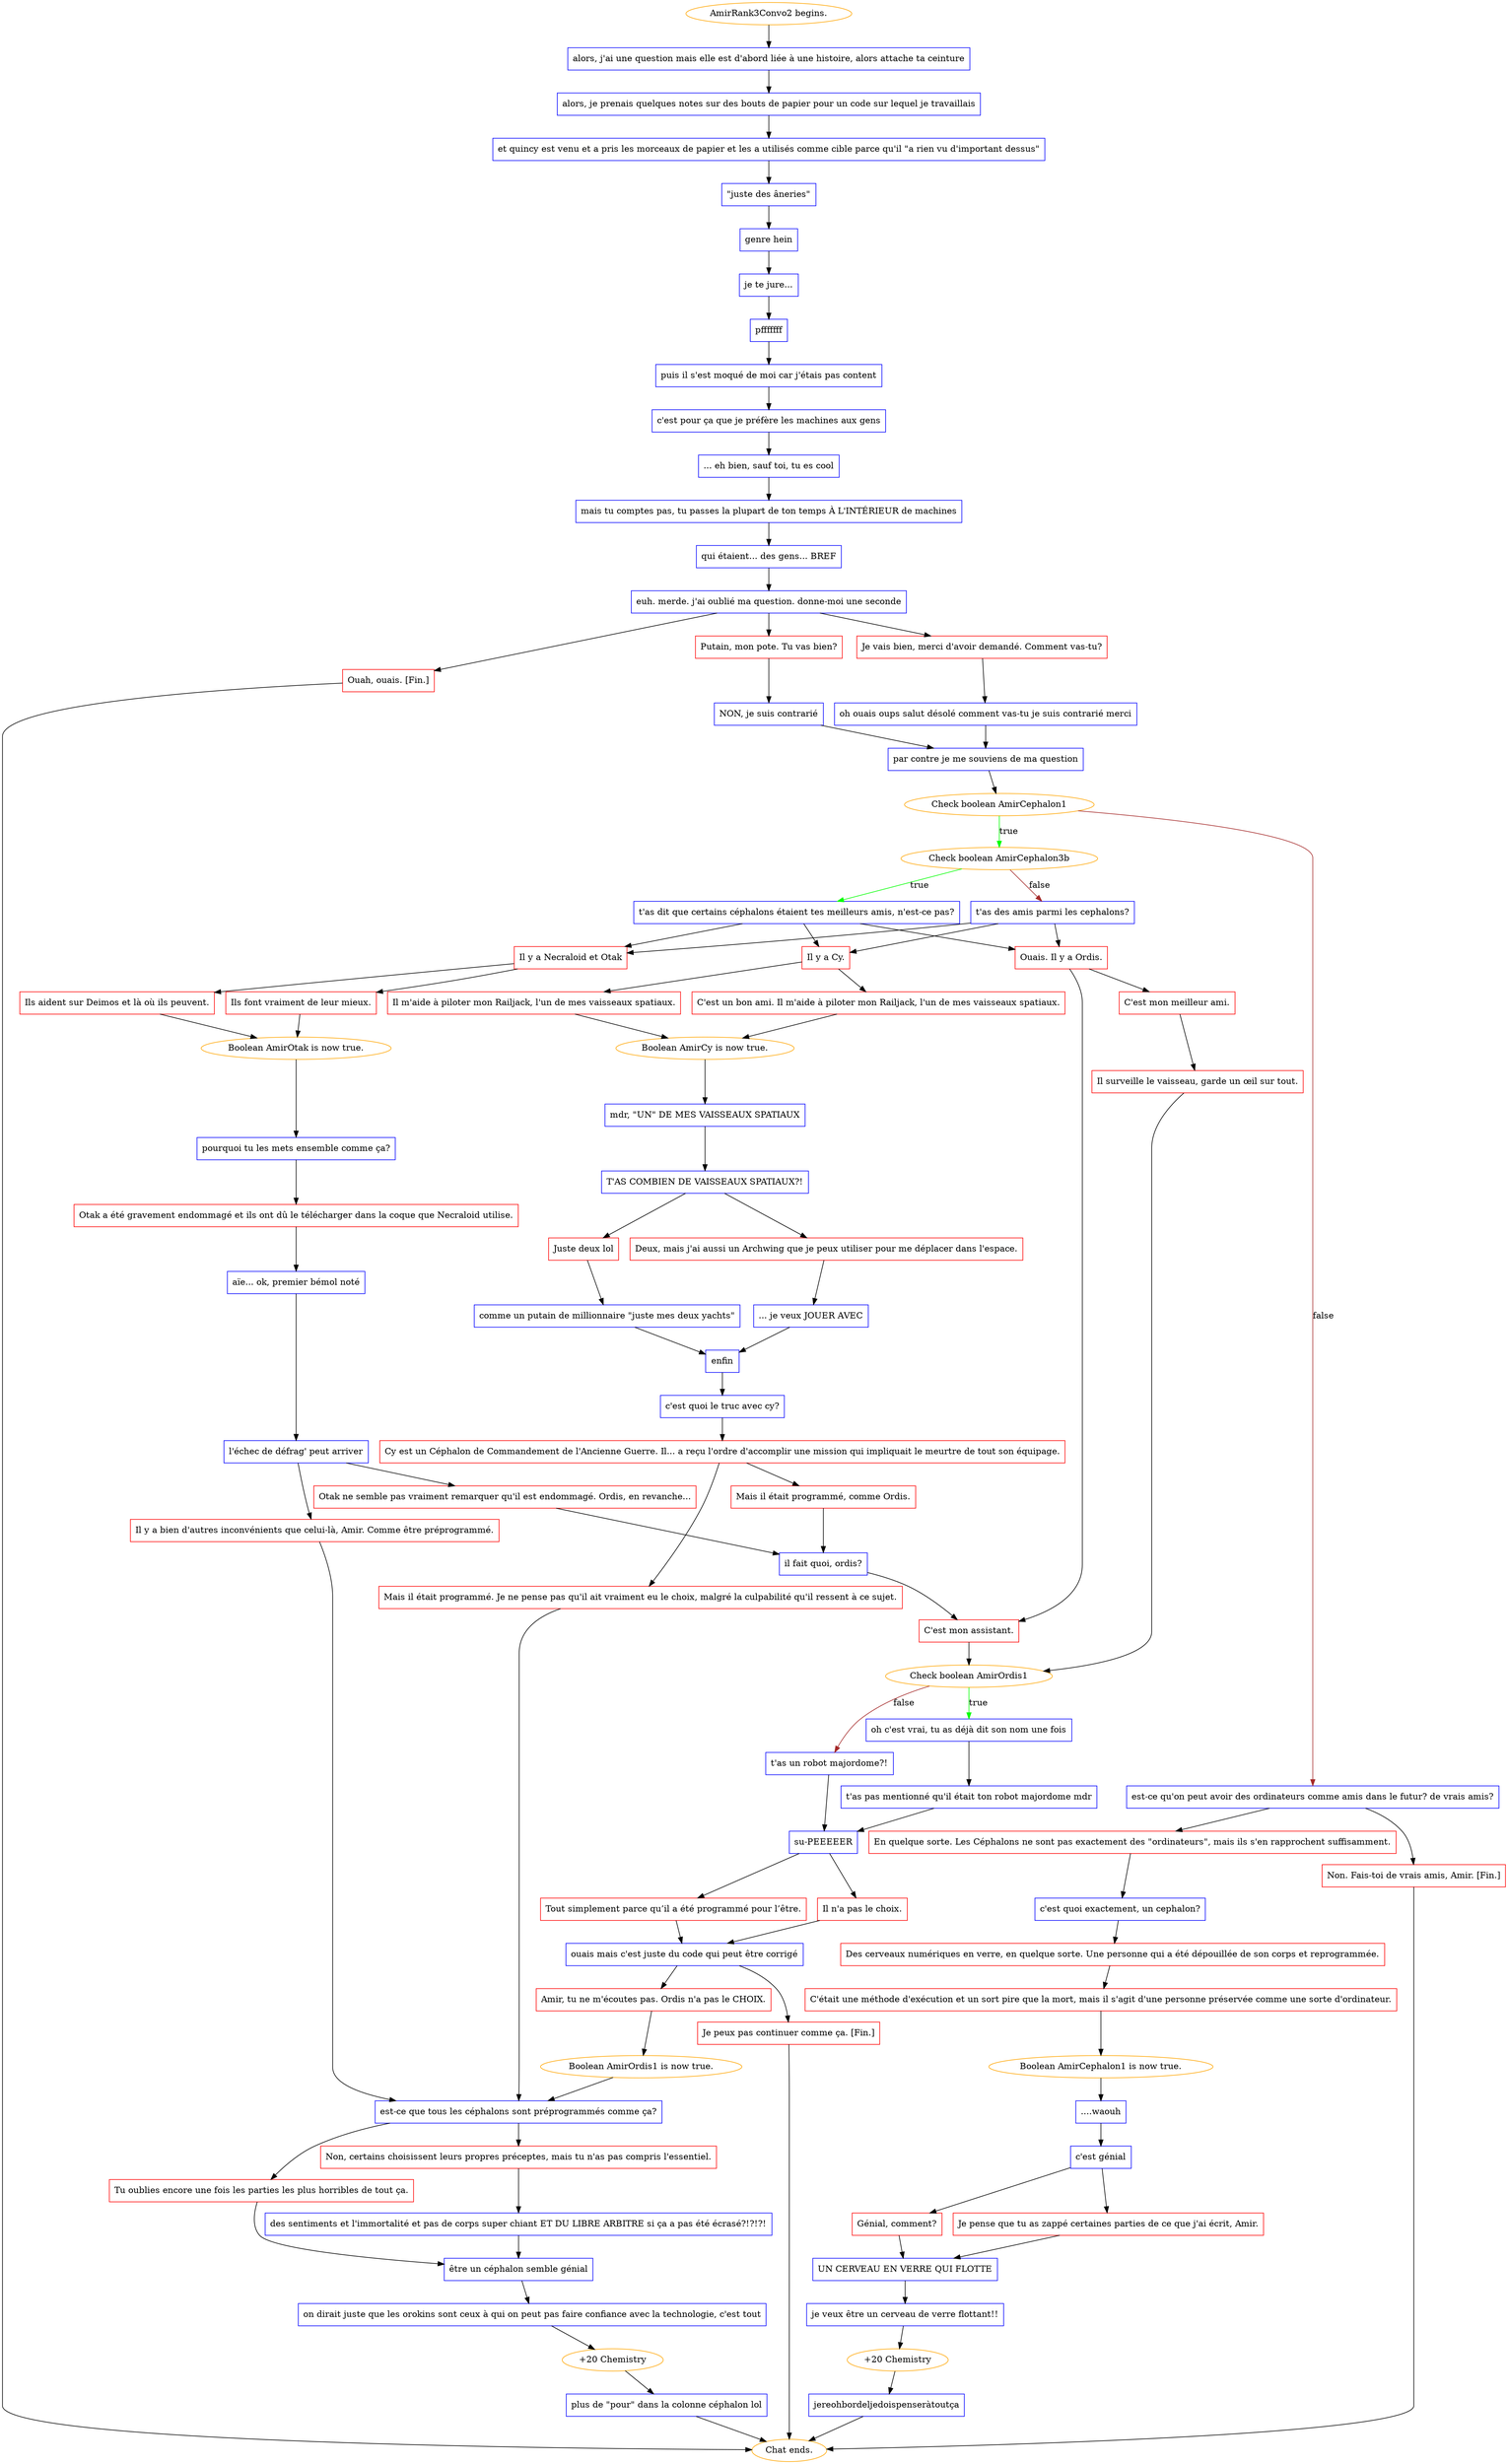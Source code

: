 digraph {
	"AmirRank3Convo2 begins." [color=orange];
		"AmirRank3Convo2 begins." -> j3893340347;
	j3893340347 [label="alors, j'ai une question mais elle est d'abord liée à une histoire, alors attache ta ceinture",shape=box,color=blue];
		j3893340347 -> j3797088044;
	j3797088044 [label="alors, je prenais quelques notes sur des bouts de papier pour un code sur lequel je travaillais",shape=box,color=blue];
		j3797088044 -> j1390868896;
	j1390868896 [label="et quincy est venu et a pris les morceaux de papier et les a utilisés comme cible parce qu'il \"a rien vu d'important dessus\"",shape=box,color=blue];
		j1390868896 -> j2728442422;
	j2728442422 [label="\"juste des âneries\"",shape=box,color=blue];
		j2728442422 -> j583853291;
	j583853291 [label="genre hein",shape=box,color=blue];
		j583853291 -> j983511019;
	j983511019 [label="je te jure...",shape=box,color=blue];
		j983511019 -> j4284050631;
	j4284050631 [label="pfffffff",shape=box,color=blue];
		j4284050631 -> j2338392954;
	j2338392954 [label="puis il s'est moqué de moi car j'étais pas content",shape=box,color=blue];
		j2338392954 -> j2853400691;
	j2853400691 [label="c'est pour ça que je préfère les machines aux gens",shape=box,color=blue];
		j2853400691 -> j3153799588;
	j3153799588 [label="... eh bien, sauf toi, tu es cool",shape=box,color=blue];
		j3153799588 -> j3035607472;
	j3035607472 [label="mais tu comptes pas, tu passes la plupart de ton temps À L'INTÉRIEUR de machines",shape=box,color=blue];
		j3035607472 -> j683899161;
	j683899161 [label="qui étaient... des gens... BREF",shape=box,color=blue];
		j683899161 -> j1779043475;
	j1779043475 [label="euh. merde. j'ai oublié ma question. donne-moi une seconde",shape=box,color=blue];
		j1779043475 -> j3060754324;
		j1779043475 -> j4226687646;
		j1779043475 -> j478622368;
	j3060754324 [label="Je vais bien, merci d'avoir demandé. Comment vas-tu?",shape=box,color=red];
		j3060754324 -> j184528363;
	j4226687646 [label="Putain, mon pote. Tu vas bien?",shape=box,color=red];
		j4226687646 -> j3715055166;
	j478622368 [label="Ouah, ouais. [Fin.]",shape=box,color=red];
		j478622368 -> "Chat ends.";
	j184528363 [label="oh ouais oups salut désolé comment vas-tu je suis contrarié merci",shape=box,color=blue];
		j184528363 -> j1728123785;
	j3715055166 [label="NON, je suis contrarié",shape=box,color=blue];
		j3715055166 -> j1728123785;
	"Chat ends." [color=orange];
	j1728123785 [label="par contre je me souviens de ma question",shape=box,color=blue];
		j1728123785 -> j983067739;
	j983067739 [label="Check boolean AmirCephalon1",color=orange];
		j983067739 -> j2632229335 [label=true,color=green];
		j983067739 -> j1588345904 [label=false,color=brown];
	j2632229335 [label="Check boolean AmirCephalon3b",color=orange];
		j2632229335 -> j4079728126 [label=true,color=green];
		j2632229335 -> j2546710061 [label=false,color=brown];
	j1588345904 [label="est-ce qu'on peut avoir des ordinateurs comme amis dans le futur? de vrais amis?",shape=box,color=blue];
		j1588345904 -> j2318346250;
		j1588345904 -> j2502024623;
	j4079728126 [label="t'as dit que certains céphalons étaient tes meilleurs amis, n'est-ce pas?",shape=box,color=blue];
		j4079728126 -> j2959752836;
		j4079728126 -> j3300126518;
		j4079728126 -> j3300033363;
	j2546710061 [label="t'as des amis parmi les cephalons?",shape=box,color=blue];
		j2546710061 -> j2959752836;
		j2546710061 -> j3300126518;
		j2546710061 -> j3300033363;
	j2318346250 [label="Non. Fais-toi de vrais amis, Amir. [Fin.]",shape=box,color=red];
		j2318346250 -> "Chat ends.";
	j2502024623 [label="En quelque sorte. Les Céphalons ne sont pas exactement des \"ordinateurs\", mais ils s'en rapprochent suffisamment.",shape=box,color=red];
		j2502024623 -> j823664890;
	j2959752836 [label="Ouais. Il y a Ordis.",shape=box,color=red];
		j2959752836 -> j2971143842;
		j2959752836 -> j4197349658;
	j3300126518 [label="Il y a Necraloid et Otak",shape=box,color=red];
		j3300126518 -> j4178561561;
		j3300126518 -> j3391601074;
	j3300033363 [label="Il y a Cy.",shape=box,color=red];
		j3300033363 -> j1519010473;
		j3300033363 -> j1580102781;
	j823664890 [label="c'est quoi exactement, un cephalon?",shape=box,color=blue];
		j823664890 -> j3010540185;
	j2971143842 [label="C'est mon assistant.",shape=box,color=red];
		j2971143842 -> j1835984608;
	j4197349658 [label="C'est mon meilleur ami.",shape=box,color=red];
		j4197349658 -> j1201773396;
	j4178561561 [label="Ils aident sur Deimos et là où ils peuvent.",shape=box,color=red];
		j4178561561 -> j2856293729;
	j3391601074 [label="Ils font vraiment de leur mieux.",shape=box,color=red];
		j3391601074 -> j2856293729;
	j1519010473 [label="Il m'aide à piloter mon Railjack, l'un de mes vaisseaux spatiaux.",shape=box,color=red];
		j1519010473 -> j3907413989;
	j1580102781 [label="C'est un bon ami. Il m'aide à piloter mon Railjack, l'un de mes vaisseaux spatiaux.",shape=box,color=red];
		j1580102781 -> j3907413989;
	j3010540185 [label="Des cerveaux numériques en verre, en quelque sorte. Une personne qui a été dépouillée de son corps et reprogrammée.",shape=box,color=red];
		j3010540185 -> j2844779594;
	j1835984608 [label="Check boolean AmirOrdis1",color=orange];
		j1835984608 -> j2999599862 [label=true,color=green];
		j1835984608 -> j1348239663 [label=false,color=brown];
	j1201773396 [label="Il surveille le vaisseau, garde un œil sur tout.",shape=box,color=red];
		j1201773396 -> j1835984608;
	j2856293729 [label="Boolean AmirOtak is now true.",color=orange];
		j2856293729 -> j2446369288;
	j3907413989 [label="Boolean AmirCy is now true.",color=orange];
		j3907413989 -> j714778245;
	j2844779594 [label="C'était une méthode d'exécution et un sort pire que la mort, mais il s'agit d'une personne préservée comme une sorte d'ordinateur.",shape=box,color=red];
		j2844779594 -> j2591609812;
	j2999599862 [label="oh c'est vrai, tu as déjà dit son nom une fois",shape=box,color=blue];
		j2999599862 -> j1025786349;
	j1348239663 [label="t'as un robot majordome?!",shape=box,color=blue];
		j1348239663 -> j2803973172;
	j2446369288 [label="pourquoi tu les mets ensemble comme ça?",shape=box,color=blue];
		j2446369288 -> j3510620435;
	j714778245 [label="mdr, \"UN\" DE MES VAISSEAUX SPATIAUX",shape=box,color=blue];
		j714778245 -> j2526662892;
	j2591609812 [label="Boolean AmirCephalon1 is now true.",color=orange];
		j2591609812 -> j2843164875;
	j1025786349 [label="t'as pas mentionné qu'il était ton robot majordome mdr",shape=box,color=blue];
		j1025786349 -> j2803973172;
	j2803973172 [label="su-PEEEEER",shape=box,color=blue];
		j2803973172 -> j430765335;
		j2803973172 -> j1883697550;
	j3510620435 [label="Otak a été gravement endommagé et ils ont dû le télécharger dans la coque que Necraloid utilise.",shape=box,color=red];
		j3510620435 -> j2135012246;
	j2526662892 [label="T'AS COMBIEN DE VAISSEAUX SPATIAUX?!",shape=box,color=blue];
		j2526662892 -> j3247792207;
		j2526662892 -> j1236686621;
	j2843164875 [label="....waouh",shape=box,color=blue];
		j2843164875 -> j2942654943;
	j430765335 [label="Il n'a pas le choix.",shape=box,color=red];
		j430765335 -> j2339351542;
	j1883697550 [label="Tout simplement parce qu’il a été programmé pour l’être.",shape=box,color=red];
		j1883697550 -> j2339351542;
	j2135012246 [label="aïe... ok, premier bémol noté",shape=box,color=blue];
		j2135012246 -> j1430350513;
	j3247792207 [label="Juste deux lol",shape=box,color=red];
		j3247792207 -> j1000722220;
	j1236686621 [label="Deux, mais j'ai aussi un Archwing que je peux utiliser pour me déplacer dans l'espace.",shape=box,color=red];
		j1236686621 -> j471291699;
	j2942654943 [label="c'est génial",shape=box,color=blue];
		j2942654943 -> j3919391531;
		j2942654943 -> j3989761881;
	j2339351542 [label="ouais mais c'est juste du code qui peut être corrigé",shape=box,color=blue];
		j2339351542 -> j2736284127;
		j2339351542 -> j1489617422;
	j1430350513 [label="l'échec de défrag' peut arriver",shape=box,color=blue];
		j1430350513 -> j2711051002;
		j1430350513 -> j47146107;
	j1000722220 [label="comme un putain de millionnaire \"juste mes deux yachts\"",shape=box,color=blue];
		j1000722220 -> j3665027095;
	j471291699 [label="... je veux JOUER AVEC",shape=box,color=blue];
		j471291699 -> j3665027095;
	j3919391531 [label="Je pense que tu as zappé certaines parties de ce que j'ai écrit, Amir.",shape=box,color=red];
		j3919391531 -> j129308189;
	j3989761881 [label="Génial, comment?",shape=box,color=red];
		j3989761881 -> j129308189;
	j2736284127 [label="Je peux pas continuer comme ça. [Fin.]",shape=box,color=red];
		j2736284127 -> "Chat ends.";
	j1489617422 [label="Amir, tu ne m'écoutes pas. Ordis n'a pas le CHOIX.",shape=box,color=red];
		j1489617422 -> j2405820433;
	j2711051002 [label="Otak ne semble pas vraiment remarquer qu'il est endommagé. Ordis, en revanche...",shape=box,color=red];
		j2711051002 -> j2141616626;
	j47146107 [label="Il y a bien d'autres inconvénients que celui-là, Amir. Comme être préprogrammé.",shape=box,color=red];
		j47146107 -> j838376872;
	j3665027095 [label="enfin",shape=box,color=blue];
		j3665027095 -> j4064756010;
	j129308189 [label="UN CERVEAU EN VERRE QUI FLOTTE",shape=box,color=blue];
		j129308189 -> j1460140547;
	j2405820433 [label="Boolean AmirOrdis1 is now true.",color=orange];
		j2405820433 -> j838376872;
	j2141616626 [label="il fait quoi, ordis?",shape=box,color=blue];
		j2141616626 -> j2971143842;
	j838376872 [label="est-ce que tous les céphalons sont préprogrammés comme ça?",shape=box,color=blue];
		j838376872 -> j4240795059;
		j838376872 -> j3190043667;
	j4064756010 [label="c'est quoi le truc avec cy?",shape=box,color=blue];
		j4064756010 -> j2756137750;
	j1460140547 [label="je veux être un cerveau de verre flottant!!",shape=box,color=blue];
		j1460140547 -> j2525285800;
	j4240795059 [label="Non, certains choisissent leurs propres préceptes, mais tu n'as pas compris l'essentiel.",shape=box,color=red];
		j4240795059 -> j3296903547;
	j3190043667 [label="Tu oublies encore une fois les parties les plus horribles de tout ça.",shape=box,color=red];
		j3190043667 -> j1299085799;
	j2756137750 [label="Cy est un Céphalon de Commandement de l'Ancienne Guerre. Il... a reçu l'ordre d'accomplir une mission qui impliquait le meurtre de tout son équipage.",shape=box,color=red];
		j2756137750 -> j1132617064;
		j2756137750 -> j2327655103;
	j2525285800 [label="+20 Chemistry",color=orange];
		j2525285800 -> j2015981912;
	j3296903547 [label="des sentiments et l'immortalité et pas de corps super chiant ET DU LIBRE ARBITRE si ça a pas été écrasé?!?!?!",shape=box,color=blue];
		j3296903547 -> j1299085799;
	j1299085799 [label="être un céphalon semble génial",shape=box,color=blue];
		j1299085799 -> j3800752866;
	j1132617064 [label="Mais il était programmé, comme Ordis.",shape=box,color=red];
		j1132617064 -> j2141616626;
	j2327655103 [label="Mais il était programmé. Je ne pense pas qu'il ait vraiment eu le choix, malgré la culpabilité qu'il ressent à ce sujet.",shape=box,color=red];
		j2327655103 -> j838376872;
	j2015981912 [label="jereohbordeljedoispenseràtoutça",shape=box,color=blue];
		j2015981912 -> "Chat ends.";
	j3800752866 [label="on dirait juste que les orokins sont ceux à qui on peut pas faire confiance avec la technologie, c'est tout",shape=box,color=blue];
		j3800752866 -> j147121948;
	j147121948 [label="+20 Chemistry",color=orange];
		j147121948 -> j2585531677;
	j2585531677 [label="plus de \"pour\" dans la colonne céphalon lol",shape=box,color=blue];
		j2585531677 -> "Chat ends.";
}
